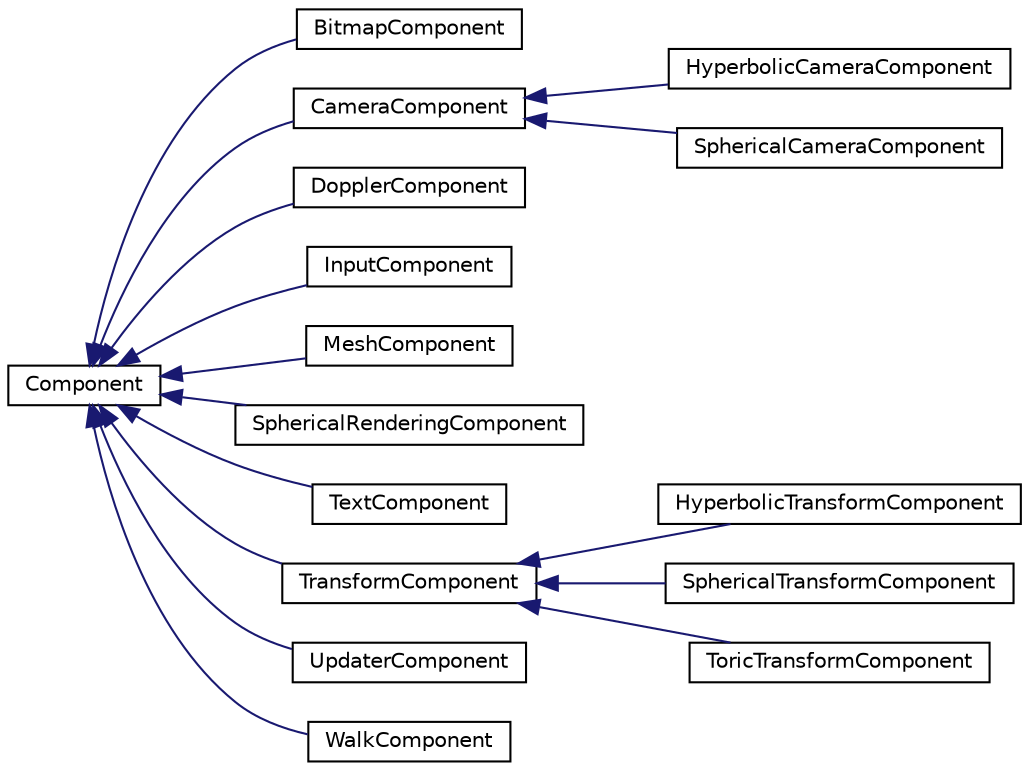digraph "Graphical Class Hierarchy"
{
 // LATEX_PDF_SIZE
  edge [fontname="Helvetica",fontsize="10",labelfontname="Helvetica",labelfontsize="10"];
  node [fontname="Helvetica",fontsize="10",shape=record];
  rankdir="LR";
  Node0 [label="Component",height=0.2,width=0.4,color="black", fillcolor="white", style="filled",URL="$class_component.html",tooltip=" "];
  Node0 -> Node1 [dir="back",color="midnightblue",fontsize="10",style="solid",fontname="Helvetica"];
  Node1 [label="BitmapComponent",height=0.2,width=0.4,color="black", fillcolor="white", style="filled",URL="$class_bitmap_component.html",tooltip=" "];
  Node0 -> Node2 [dir="back",color="midnightblue",fontsize="10",style="solid",fontname="Helvetica"];
  Node2 [label="CameraComponent",height=0.2,width=0.4,color="black", fillcolor="white", style="filled",URL="$class_camera_component.html",tooltip=" "];
  Node2 -> Node3 [dir="back",color="midnightblue",fontsize="10",style="solid",fontname="Helvetica"];
  Node3 [label="HyperbolicCameraComponent",height=0.2,width=0.4,color="black", fillcolor="white", style="filled",URL="$class_hyperbolic_camera_component.html",tooltip=" "];
  Node2 -> Node4 [dir="back",color="midnightblue",fontsize="10",style="solid",fontname="Helvetica"];
  Node4 [label="SphericalCameraComponent",height=0.2,width=0.4,color="black", fillcolor="white", style="filled",URL="$class_spherical_camera_component.html",tooltip=" "];
  Node0 -> Node5 [dir="back",color="midnightblue",fontsize="10",style="solid",fontname="Helvetica"];
  Node5 [label="DopplerComponent",height=0.2,width=0.4,color="black", fillcolor="white", style="filled",URL="$class_doppler_component.html",tooltip=" "];
  Node0 -> Node6 [dir="back",color="midnightblue",fontsize="10",style="solid",fontname="Helvetica"];
  Node6 [label="InputComponent",height=0.2,width=0.4,color="black", fillcolor="white", style="filled",URL="$class_input_component.html",tooltip=" "];
  Node0 -> Node7 [dir="back",color="midnightblue",fontsize="10",style="solid",fontname="Helvetica"];
  Node7 [label="MeshComponent",height=0.2,width=0.4,color="black", fillcolor="white", style="filled",URL="$class_mesh_component.html",tooltip=" "];
  Node0 -> Node8 [dir="back",color="midnightblue",fontsize="10",style="solid",fontname="Helvetica"];
  Node8 [label="SphericalRenderingComponent",height=0.2,width=0.4,color="black", fillcolor="white", style="filled",URL="$class_spherical_rendering_component.html",tooltip=" "];
  Node0 -> Node9 [dir="back",color="midnightblue",fontsize="10",style="solid",fontname="Helvetica"];
  Node9 [label="TextComponent",height=0.2,width=0.4,color="black", fillcolor="white", style="filled",URL="$class_text_component.html",tooltip=" "];
  Node0 -> Node10 [dir="back",color="midnightblue",fontsize="10",style="solid",fontname="Helvetica"];
  Node10 [label="TransformComponent",height=0.2,width=0.4,color="black", fillcolor="white", style="filled",URL="$class_transform_component.html",tooltip=" "];
  Node10 -> Node11 [dir="back",color="midnightblue",fontsize="10",style="solid",fontname="Helvetica"];
  Node11 [label="HyperbolicTransformComponent",height=0.2,width=0.4,color="black", fillcolor="white", style="filled",URL="$class_hyperbolic_transform_component.html",tooltip=" "];
  Node10 -> Node12 [dir="back",color="midnightblue",fontsize="10",style="solid",fontname="Helvetica"];
  Node12 [label="SphericalTransformComponent",height=0.2,width=0.4,color="black", fillcolor="white", style="filled",URL="$class_spherical_transform_component.html",tooltip=" "];
  Node10 -> Node13 [dir="back",color="midnightblue",fontsize="10",style="solid",fontname="Helvetica"];
  Node13 [label="ToricTransformComponent",height=0.2,width=0.4,color="black", fillcolor="white", style="filled",URL="$class_toric_transform_component.html",tooltip=" "];
  Node0 -> Node14 [dir="back",color="midnightblue",fontsize="10",style="solid",fontname="Helvetica"];
  Node14 [label="UpdaterComponent",height=0.2,width=0.4,color="black", fillcolor="white", style="filled",URL="$class_updater_component.html",tooltip=" "];
  Node0 -> Node15 [dir="back",color="midnightblue",fontsize="10",style="solid",fontname="Helvetica"];
  Node15 [label="WalkComponent",height=0.2,width=0.4,color="black", fillcolor="white", style="filled",URL="$class_walk_component.html",tooltip=" "];
}
